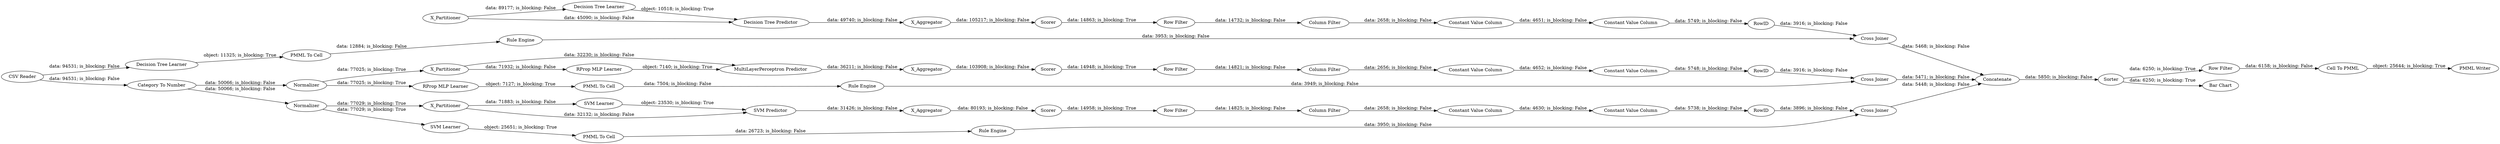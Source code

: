 digraph {
	"-5229397339649575211_33" [label="Decision Tree Learner"]
	"4990585393798372169_9" [label="Row Filter"]
	"-7777596366867668078_39" [label=Normalizer]
	"1544736788983777134_9" [label="Row Filter"]
	"-6296387576086408791_293" [label=RowID]
	"-4049879726512530618_38" [label="Cross Joiner"]
	"4990585393798372169_293" [label=RowID]
	"-6296387576086408791_292" [label="Constant Value Column"]
	"-106703866259204846_61" [label="PMML Writer"]
	"1544736788983777134_290" [label="Constant Value Column"]
	"-2145584915667202567_34" [label="Rule Engine"]
	"-4049879726512530618_32" [label="Decision Tree Predictor"]
	"4990585393798372169_290" [label="Constant Value Column"]
	"-6296387576086408791_294" [label="Column Filter"]
	"1544736788983777134_293" [label=RowID]
	"4990585393798372169_294" [label="Column Filter"]
	"-106703866259204846_60" [label=Concatenate]
	"-106703866259204846_53" [label="Row Filter"]
	"-7777596366867668078_2" [label=X_Partitioner]
	"8781985990393472222_31" [label="SVM Learner"]
	"8781985990393472222_40" [label=Normalizer]
	"-6296387576086408791_9" [label="Row Filter"]
	"-106703866259204846_59" [label="Bar Chart"]
	"8781985990393472222_41" [label=Scorer]
	"-7777596366867668078_38" [label="Cross Joiner"]
	"-2145584915667202567_22" [label="PMML To Cell"]
	"-4049879726512530618_31" [label="Decision Tree Learner"]
	"-7777596366867668078_31" [label="RProp MLP Learner"]
	"-4049879726512530618_39" [label=Scorer]
	"4990585393798372169_292" [label="Constant Value Column"]
	"8781985990393472222_7" [label=X_Aggregator]
	"-5229397339649575211_34" [label="Rule Engine"]
	"1544736788983777134_294" [label="Column Filter"]
	"-4049879726512530618_2" [label=X_Partitioner]
	"-106703866259204846_63" [label="CSV Reader"]
	"-7777596366867668078_7" [label=X_Aggregator]
	"-5229397339649575211_28" [label="PMML To Cell"]
	"-1261368257190148390_35" [label="Rule Engine"]
	"-106703866259204846_58" [label="Category To Number"]
	"8781985990393472222_2" [label=X_Partitioner]
	"-1261368257190148390_34" [label="PMML To Cell"]
	"8781985990393472222_32" [label="SVM Predictor"]
	"-7777596366867668078_32" [label="MultiLayerPerceptron Predictor"]
	"8781985990393472222_39" [label="Cross Joiner"]
	"-4049879726512530618_7" [label=X_Aggregator]
	"-106703866259204846_54" [label="Cell To PMML"]
	"1544736788983777134_292" [label="Constant Value Column"]
	"-2145584915667202567_35" [label="RProp MLP Learner"]
	"-106703866259204846_52" [label=Sorter]
	"-7777596366867668078_40" [label=Scorer]
	"-6296387576086408791_290" [label="Constant Value Column"]
	"-1261368257190148390_33" [label="SVM Learner"]
	"-106703866259204846_63" -> "-106703866259204846_58" [label="data: 94531; is_blocking: False"]
	"-4049879726512530618_38" -> "-106703866259204846_60" [label="data: 5468; is_blocking: False"]
	"4990585393798372169_292" -> "4990585393798372169_293" [label="data: 5748; is_blocking: False"]
	"8781985990393472222_31" -> "8781985990393472222_32" [label="object: 23530; is_blocking: True"]
	"-5229397339649575211_34" -> "-4049879726512530618_38" [label="data: 3953; is_blocking: False"]
	"-7777596366867668078_31" -> "-7777596366867668078_32" [label="object: 7140; is_blocking: True"]
	"-1261368257190148390_33" -> "-1261368257190148390_34" [label="object: 25651; is_blocking: True"]
	"-7777596366867668078_39" -> "-2145584915667202567_35" [label="data: 77025; is_blocking: True"]
	"4990585393798372169_290" -> "4990585393798372169_292" [label="data: 4652; is_blocking: False"]
	"8781985990393472222_2" -> "8781985990393472222_32" [label="data: 32132; is_blocking: False"]
	"-106703866259204846_54" -> "-106703866259204846_61" [label="object: 25644; is_blocking: True"]
	"4990585393798372169_293" -> "-7777596366867668078_38" [label="data: 3916; is_blocking: False"]
	"-4049879726512530618_7" -> "-4049879726512530618_39" [label="data: 105217; is_blocking: False"]
	"-7777596366867668078_7" -> "-7777596366867668078_40" [label="data: 103908; is_blocking: False"]
	"1544736788983777134_293" -> "-4049879726512530618_38" [label="data: 3916; is_blocking: False"]
	"8781985990393472222_41" -> "-6296387576086408791_9" [label="data: 14958; is_blocking: True"]
	"-5229397339649575211_28" -> "-5229397339649575211_34" [label="data: 12884; is_blocking: False"]
	"8781985990393472222_39" -> "-106703866259204846_60" [label="data: 5448; is_blocking: False"]
	"-6296387576086408791_9" -> "-6296387576086408791_294" [label="data: 14825; is_blocking: False"]
	"-106703866259204846_53" -> "-106703866259204846_54" [label="data: 6158; is_blocking: False"]
	"-4049879726512530618_31" -> "-4049879726512530618_32" [label="object: 10518; is_blocking: True"]
	"-7777596366867668078_40" -> "4990585393798372169_9" [label="data: 14948; is_blocking: True"]
	"-106703866259204846_60" -> "-106703866259204846_52" [label="data: 5850; is_blocking: False"]
	"-4049879726512530618_2" -> "-4049879726512530618_31" [label="data: 89177; is_blocking: False"]
	"8781985990393472222_40" -> "8781985990393472222_2" [label="data: 77029; is_blocking: True"]
	"1544736788983777134_290" -> "1544736788983777134_292" [label="data: 4651; is_blocking: False"]
	"-2145584915667202567_34" -> "-7777596366867668078_38" [label="data: 3949; is_blocking: False"]
	"-4049879726512530618_39" -> "1544736788983777134_9" [label="data: 14863; is_blocking: True"]
	"-6296387576086408791_293" -> "8781985990393472222_39" [label="data: 3896; is_blocking: False"]
	"-6296387576086408791_290" -> "-6296387576086408791_292" [label="data: 4630; is_blocking: False"]
	"8781985990393472222_7" -> "8781985990393472222_41" [label="data: 80193; is_blocking: False"]
	"-4049879726512530618_32" -> "-4049879726512530618_7" [label="data: 49740; is_blocking: False"]
	"-2145584915667202567_22" -> "-2145584915667202567_34" [label="data: 7504; is_blocking: False"]
	"4990585393798372169_9" -> "4990585393798372169_294" [label="data: 14821; is_blocking: False"]
	"-2145584915667202567_35" -> "-2145584915667202567_22" [label="object: 7127; is_blocking: True"]
	"4990585393798372169_294" -> "4990585393798372169_290" [label="data: 2656; is_blocking: False"]
	"-7777596366867668078_2" -> "-7777596366867668078_31" [label="data: 71932; is_blocking: False"]
	"-6296387576086408791_294" -> "-6296387576086408791_290" [label="data: 2658; is_blocking: False"]
	"8781985990393472222_40" -> "-1261368257190148390_33" [label="data: 77029; is_blocking: True"]
	"1544736788983777134_292" -> "1544736788983777134_293" [label="data: 5749; is_blocking: False"]
	"-4049879726512530618_2" -> "-4049879726512530618_32" [label="data: 45090; is_blocking: False"]
	"-106703866259204846_58" -> "8781985990393472222_40" [label="data: 50066; is_blocking: False"]
	"-106703866259204846_63" -> "-5229397339649575211_33" [label="data: 94531; is_blocking: False"]
	"-6296387576086408791_292" -> "-6296387576086408791_293" [label="data: 5738; is_blocking: False"]
	"-1261368257190148390_34" -> "-1261368257190148390_35" [label="data: 26723; is_blocking: False"]
	"-7777596366867668078_32" -> "-7777596366867668078_7" [label="data: 36211; is_blocking: False"]
	"-5229397339649575211_33" -> "-5229397339649575211_28" [label="object: 11325; is_blocking: True"]
	"-106703866259204846_58" -> "-7777596366867668078_39" [label="data: 50066; is_blocking: False"]
	"-7777596366867668078_2" -> "-7777596366867668078_32" [label="data: 32230; is_blocking: False"]
	"-106703866259204846_52" -> "-106703866259204846_59" [label="data: 6250; is_blocking: True"]
	"1544736788983777134_294" -> "1544736788983777134_290" [label="data: 2658; is_blocking: False"]
	"-106703866259204846_52" -> "-106703866259204846_53" [label="data: 6250; is_blocking: True"]
	"1544736788983777134_9" -> "1544736788983777134_294" [label="data: 14732; is_blocking: False"]
	"8781985990393472222_32" -> "8781985990393472222_7" [label="data: 31426; is_blocking: False"]
	"8781985990393472222_2" -> "8781985990393472222_31" [label="data: 71883; is_blocking: False"]
	"-1261368257190148390_35" -> "8781985990393472222_39" [label="data: 3950; is_blocking: False"]
	"-7777596366867668078_38" -> "-106703866259204846_60" [label="data: 5471; is_blocking: False"]
	"-7777596366867668078_39" -> "-7777596366867668078_2" [label="data: 77025; is_blocking: True"]
	rankdir=LR
}
